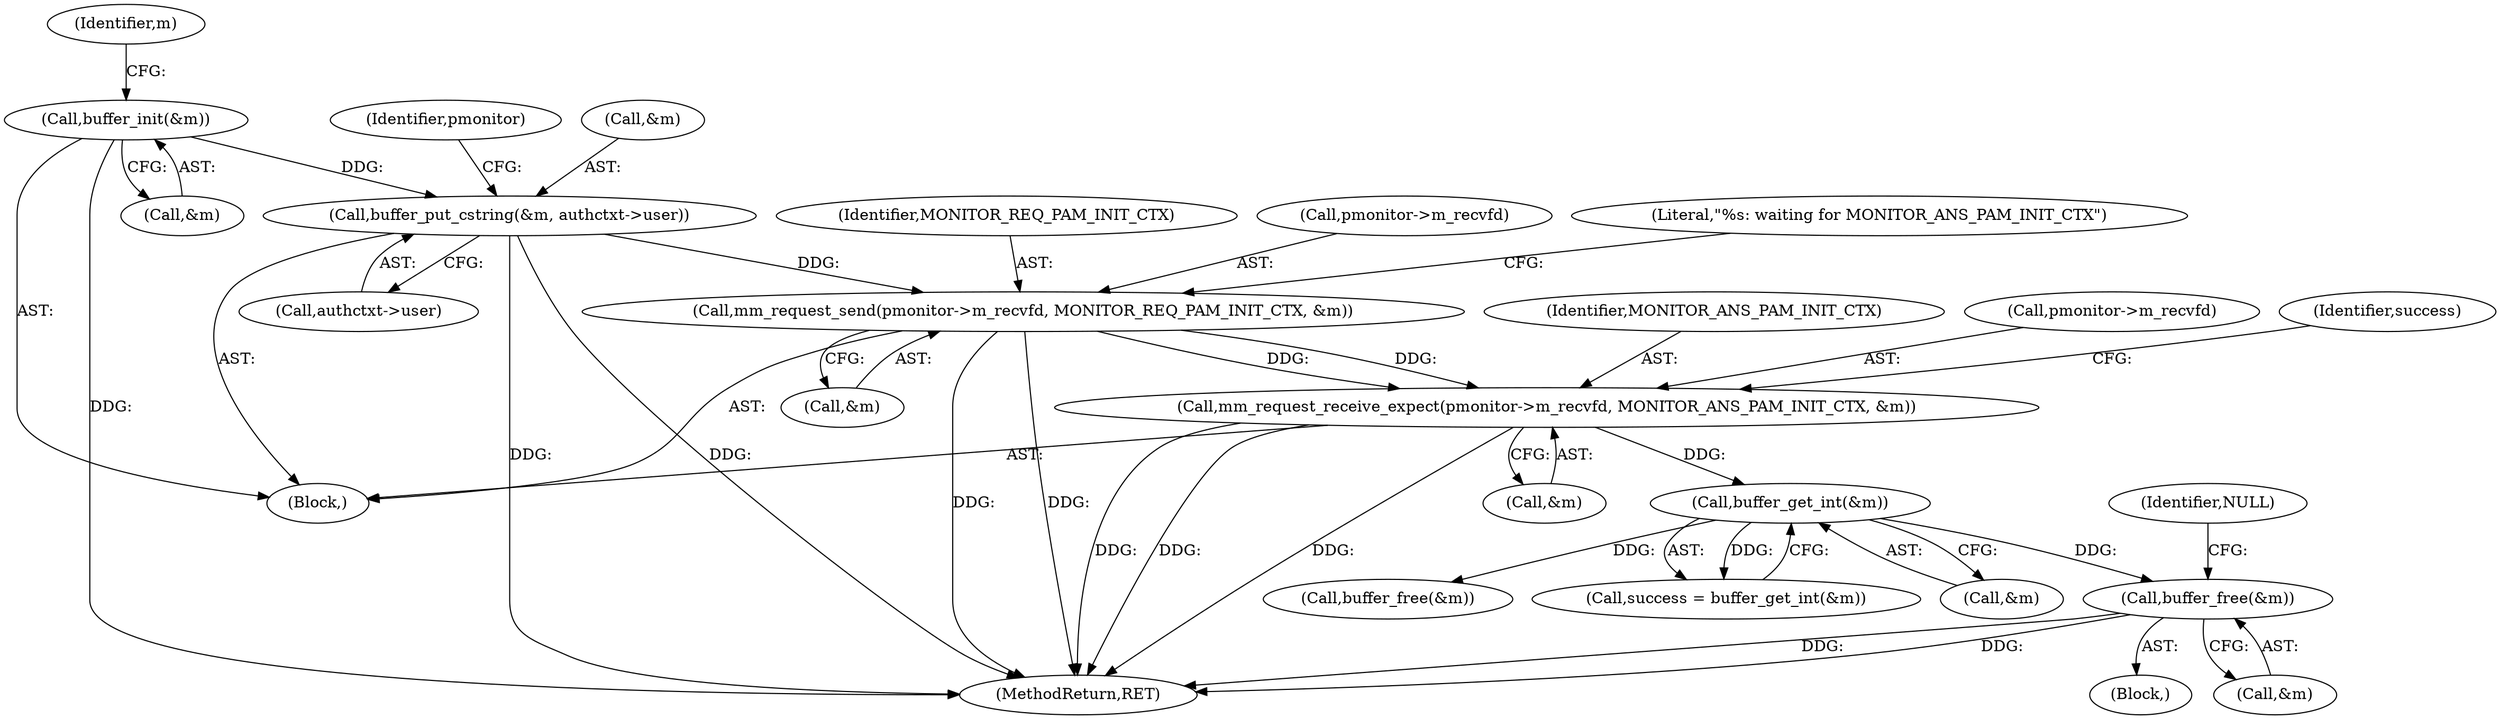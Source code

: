 digraph "1_openssh-portable_d4697fe9a28dab7255c60433e4dd23cf7fce8a8b_0@API" {
"1000147" [label="(Call,buffer_free(&m))"];
"1000136" [label="(Call,buffer_get_int(&m))"];
"1000127" [label="(Call,mm_request_receive_expect(pmonitor->m_recvfd, MONITOR_ANS_PAM_INIT_CTX, &m))"];
"1000117" [label="(Call,mm_request_send(pmonitor->m_recvfd, MONITOR_REQ_PAM_INIT_CTX, &m))"];
"1000111" [label="(Call,buffer_put_cstring(&m, authctxt->user))"];
"1000108" [label="(Call,buffer_init(&m))"];
"1000137" [label="(Call,&m)"];
"1000109" [label="(Call,&m)"];
"1000102" [label="(Block,)"];
"1000121" [label="(Identifier,MONITOR_REQ_PAM_INIT_CTX)"];
"1000151" [label="(Identifier,NULL)"];
"1000147" [label="(Call,buffer_free(&m))"];
"1000122" [label="(Call,&m)"];
"1000127" [label="(Call,mm_request_receive_expect(pmonitor->m_recvfd, MONITOR_ANS_PAM_INIT_CTX, &m))"];
"1000152" [label="(Call,buffer_free(&m))"];
"1000118" [label="(Call,pmonitor->m_recvfd)"];
"1000119" [label="(Identifier,pmonitor)"];
"1000112" [label="(Call,&m)"];
"1000157" [label="(MethodReturn,RET)"];
"1000125" [label="(Literal,\"%s: waiting for MONITOR_ANS_PAM_INIT_CTX\")"];
"1000114" [label="(Call,authctxt->user)"];
"1000143" [label="(Block,)"];
"1000136" [label="(Call,buffer_get_int(&m))"];
"1000131" [label="(Identifier,MONITOR_ANS_PAM_INIT_CTX)"];
"1000132" [label="(Call,&m)"];
"1000148" [label="(Call,&m)"];
"1000128" [label="(Call,pmonitor->m_recvfd)"];
"1000111" [label="(Call,buffer_put_cstring(&m, authctxt->user))"];
"1000134" [label="(Call,success = buffer_get_int(&m))"];
"1000113" [label="(Identifier,m)"];
"1000108" [label="(Call,buffer_init(&m))"];
"1000135" [label="(Identifier,success)"];
"1000117" [label="(Call,mm_request_send(pmonitor->m_recvfd, MONITOR_REQ_PAM_INIT_CTX, &m))"];
"1000147" -> "1000143"  [label="AST: "];
"1000147" -> "1000148"  [label="CFG: "];
"1000148" -> "1000147"  [label="AST: "];
"1000151" -> "1000147"  [label="CFG: "];
"1000147" -> "1000157"  [label="DDG: "];
"1000147" -> "1000157"  [label="DDG: "];
"1000136" -> "1000147"  [label="DDG: "];
"1000136" -> "1000134"  [label="AST: "];
"1000136" -> "1000137"  [label="CFG: "];
"1000137" -> "1000136"  [label="AST: "];
"1000134" -> "1000136"  [label="CFG: "];
"1000136" -> "1000134"  [label="DDG: "];
"1000127" -> "1000136"  [label="DDG: "];
"1000136" -> "1000152"  [label="DDG: "];
"1000127" -> "1000102"  [label="AST: "];
"1000127" -> "1000132"  [label="CFG: "];
"1000128" -> "1000127"  [label="AST: "];
"1000131" -> "1000127"  [label="AST: "];
"1000132" -> "1000127"  [label="AST: "];
"1000135" -> "1000127"  [label="CFG: "];
"1000127" -> "1000157"  [label="DDG: "];
"1000127" -> "1000157"  [label="DDG: "];
"1000127" -> "1000157"  [label="DDG: "];
"1000117" -> "1000127"  [label="DDG: "];
"1000117" -> "1000127"  [label="DDG: "];
"1000117" -> "1000102"  [label="AST: "];
"1000117" -> "1000122"  [label="CFG: "];
"1000118" -> "1000117"  [label="AST: "];
"1000121" -> "1000117"  [label="AST: "];
"1000122" -> "1000117"  [label="AST: "];
"1000125" -> "1000117"  [label="CFG: "];
"1000117" -> "1000157"  [label="DDG: "];
"1000117" -> "1000157"  [label="DDG: "];
"1000111" -> "1000117"  [label="DDG: "];
"1000111" -> "1000102"  [label="AST: "];
"1000111" -> "1000114"  [label="CFG: "];
"1000112" -> "1000111"  [label="AST: "];
"1000114" -> "1000111"  [label="AST: "];
"1000119" -> "1000111"  [label="CFG: "];
"1000111" -> "1000157"  [label="DDG: "];
"1000111" -> "1000157"  [label="DDG: "];
"1000108" -> "1000111"  [label="DDG: "];
"1000108" -> "1000102"  [label="AST: "];
"1000108" -> "1000109"  [label="CFG: "];
"1000109" -> "1000108"  [label="AST: "];
"1000113" -> "1000108"  [label="CFG: "];
"1000108" -> "1000157"  [label="DDG: "];
}
